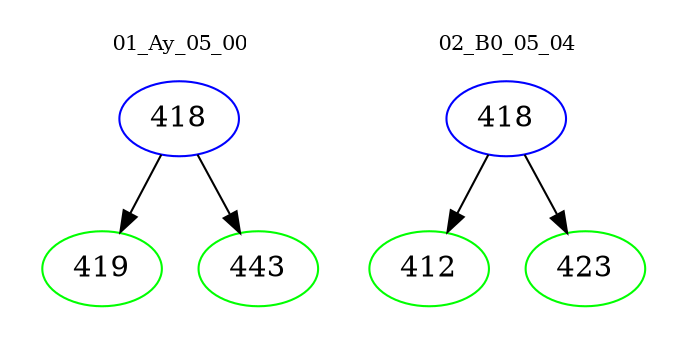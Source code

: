 digraph{
subgraph cluster_0 {
color = white
label = "01_Ay_05_00";
fontsize=10;
T0_418 [label="418", color="blue"]
T0_418 -> T0_419 [color="black"]
T0_419 [label="419", color="green"]
T0_418 -> T0_443 [color="black"]
T0_443 [label="443", color="green"]
}
subgraph cluster_1 {
color = white
label = "02_B0_05_04";
fontsize=10;
T1_418 [label="418", color="blue"]
T1_418 -> T1_412 [color="black"]
T1_412 [label="412", color="green"]
T1_418 -> T1_423 [color="black"]
T1_423 [label="423", color="green"]
}
}
